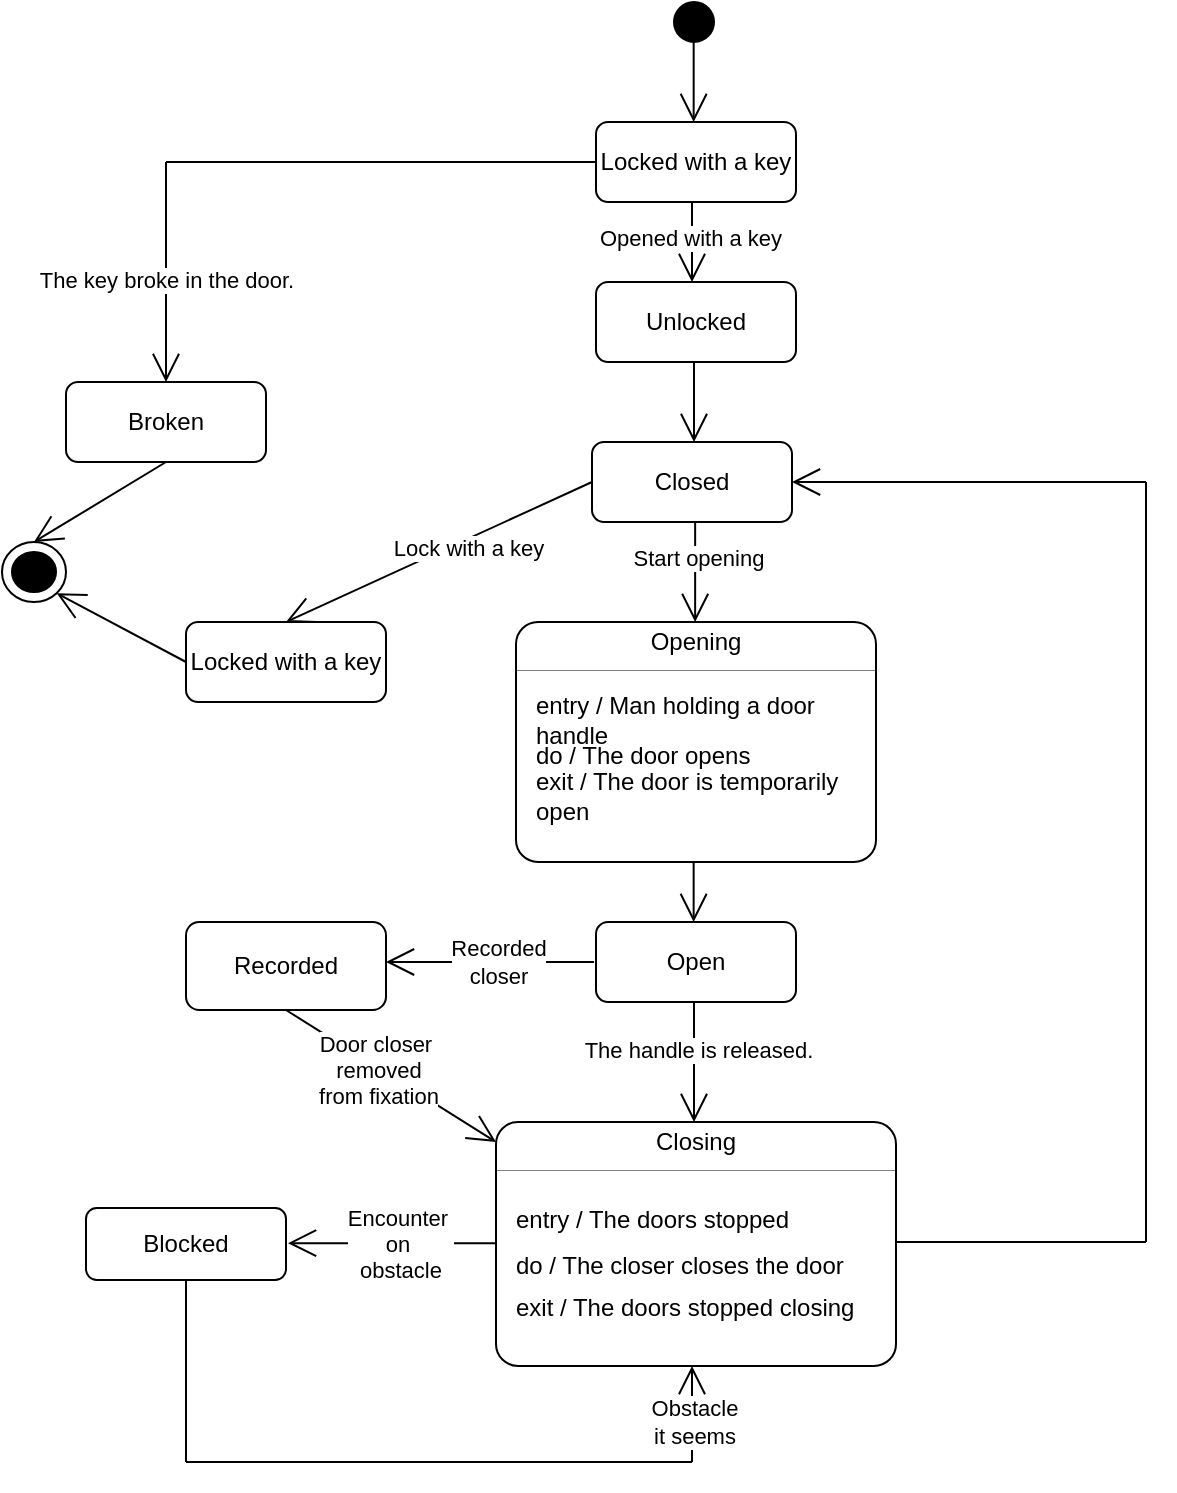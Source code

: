 <mxfile version="28.2.5">
  <diagram name="Сторінка-1" id="bx60tYAHy64Ed4oxovdY">
    <mxGraphModel dx="513" dy="258" grid="1" gridSize="10" guides="1" tooltips="1" connect="1" arrows="1" fold="1" page="1" pageScale="1" pageWidth="827" pageHeight="1169" math="0" shadow="0">
      <root>
        <mxCell id="0" />
        <mxCell id="1" parent="0" />
        <mxCell id="U0YyA8Tr9wRG4on1PI0v-3" value="&lt;font style=&quot;vertical-align: inherit;&quot; dir=&quot;auto&quot;&gt;&lt;font style=&quot;vertical-align: inherit;&quot; dir=&quot;auto&quot;&gt;&lt;font style=&quot;vertical-align: inherit;&quot; dir=&quot;auto&quot;&gt;&lt;font style=&quot;vertical-align: inherit;&quot; dir=&quot;auto&quot;&gt;Locked with a key&lt;/font&gt;&lt;/font&gt;&lt;/font&gt;&lt;/font&gt;" style="shape=rect;rounded=1;html=1;whiteSpace=wrap;align=center;" parent="1" vertex="1">
          <mxGeometry x="365" y="110" width="100" height="40" as="geometry" />
        </mxCell>
        <mxCell id="U0YyA8Tr9wRG4on1PI0v-5" value="&lt;font style=&quot;vertical-align: inherit;&quot; dir=&quot;auto&quot;&gt;&lt;font style=&quot;vertical-align: inherit;&quot; dir=&quot;auto&quot;&gt;Unlocked&lt;/font&gt;&lt;/font&gt;" style="shape=rect;rounded=1;html=1;whiteSpace=wrap;align=center;" parent="1" vertex="1">
          <mxGeometry x="365" y="190" width="100" height="40" as="geometry" />
        </mxCell>
        <mxCell id="U0YyA8Tr9wRG4on1PI0v-6" value="Open" style="shape=rect;rounded=1;html=1;whiteSpace=wrap;align=center;" parent="1" vertex="1">
          <mxGeometry x="365" y="510" width="100" height="40" as="geometry" />
        </mxCell>
        <mxCell id="U0YyA8Tr9wRG4on1PI0v-7" value="&lt;font style=&quot;vertical-align: inherit;&quot; dir=&quot;auto&quot;&gt;&lt;font style=&quot;vertical-align: inherit;&quot; dir=&quot;auto&quot;&gt;&lt;font style=&quot;vertical-align: inherit;&quot; dir=&quot;auto&quot;&gt;&lt;font style=&quot;vertical-align: inherit;&quot; dir=&quot;auto&quot;&gt;Recorded&lt;/font&gt;&lt;/font&gt;&lt;/font&gt;&lt;/font&gt;" style="shape=rect;rounded=1;html=1;whiteSpace=wrap;align=center;" parent="1" vertex="1">
          <mxGeometry x="160" y="510" width="100" height="44" as="geometry" />
        </mxCell>
        <mxCell id="U0YyA8Tr9wRG4on1PI0v-8" value="Blocked" style="shape=rect;rounded=1;html=1;whiteSpace=wrap;align=center;" parent="1" vertex="1">
          <mxGeometry x="110" y="653" width="100" height="36" as="geometry" />
        </mxCell>
        <mxCell id="U0YyA8Tr9wRG4on1PI0v-9" value="Broken" style="shape=rect;rounded=1;html=1;whiteSpace=wrap;align=center;" parent="1" vertex="1">
          <mxGeometry x="100" y="240" width="100" height="40" as="geometry" />
        </mxCell>
        <mxCell id="U0YyA8Tr9wRG4on1PI0v-29" value="" style="shape=ellipse;html=1;fillColor=strokeColor;verticalLabelPosition=bottom;labelBackgroundColor=#ffffff;verticalAlign=top;" parent="1" vertex="1">
          <mxGeometry x="404" y="50" width="20" height="20" as="geometry" />
        </mxCell>
        <mxCell id="U0YyA8Tr9wRG4on1PI0v-31" value="" style="shape=mxgraph.sysml.actFinal;html=1;verticalLabelPosition=bottom;labelBackgroundColor=#ffffff;verticalAlign=top;" parent="1" vertex="1">
          <mxGeometry x="68" y="320" width="32" height="30" as="geometry" />
        </mxCell>
        <mxCell id="U0YyA8Tr9wRG4on1PI0v-52" value="" style="fontStyle=1;align=center;verticalAlign=middle;childLayout=stackLayout;horizontal=1;horizontalStack=0;resizeParent=1;resizeParentMax=0;resizeLast=0;marginBottom=0;rounded=1;absoluteArcSize=1;arcSize=22;" parent="1" vertex="1">
          <mxGeometry x="315" y="610" width="200" height="122" as="geometry" />
        </mxCell>
        <mxCell id="U0YyA8Tr9wRG4on1PI0v-53" value="&lt;font style=&quot;vertical-align: inherit;&quot; dir=&quot;auto&quot;&gt;&lt;font style=&quot;vertical-align: inherit;&quot; dir=&quot;auto&quot;&gt;Closing&lt;/font&gt;&lt;/font&gt;" style="html=1;align=center;spacing=0;verticalAlign=middle;strokeColor=none;fillColor=none;whiteSpace=wrap;" parent="U0YyA8Tr9wRG4on1PI0v-52" vertex="1">
          <mxGeometry width="200" height="20" as="geometry" />
        </mxCell>
        <mxCell id="U0YyA8Tr9wRG4on1PI0v-54" value="" style="line;strokeWidth=0.25;fillColor=none;align=left;verticalAlign=middle;spacingTop=-1;spacingLeft=3;spacingRight=3;rotatable=0;labelPosition=right;points=[];portConstraint=eastwest;" parent="U0YyA8Tr9wRG4on1PI0v-52" vertex="1">
          <mxGeometry y="20" width="200" height="8" as="geometry" />
        </mxCell>
        <mxCell id="U0YyA8Tr9wRG4on1PI0v-55" value="" style="html=1;align=left;spacing=0;spacingLeft=10;verticalAlign=middle;strokeColor=none;fillColor=none;whiteSpace=wrap;" parent="U0YyA8Tr9wRG4on1PI0v-52" vertex="1">
          <mxGeometry y="28" width="200" height="10" as="geometry" />
        </mxCell>
        <mxCell id="U0YyA8Tr9wRG4on1PI0v-56" value="entry / The doors stopped" style="html=1;align=left;spacing=0;spacingLeft=10;verticalAlign=middle;strokeColor=none;fillColor=none;whiteSpace=wrap;" parent="U0YyA8Tr9wRG4on1PI0v-52" vertex="1">
          <mxGeometry y="38" width="200" height="22" as="geometry" />
        </mxCell>
        <mxCell id="U0YyA8Tr9wRG4on1PI0v-57" value="do / The closer closes the door" style="html=1;align=left;spacing=0;spacingLeft=10;verticalAlign=middle;strokeColor=none;fillColor=none;whiteSpace=wrap;" parent="U0YyA8Tr9wRG4on1PI0v-52" vertex="1">
          <mxGeometry y="60" width="200" height="24" as="geometry" />
        </mxCell>
        <mxCell id="U0YyA8Tr9wRG4on1PI0v-58" value="exit / The doors stopped closing" style="html=1;align=left;spacingLeft=10;spacing=0;verticalAlign=middle;strokeColor=none;fillColor=none;whiteSpace=wrap;" parent="U0YyA8Tr9wRG4on1PI0v-52" vertex="1">
          <mxGeometry y="84" width="200" height="18" as="geometry" />
        </mxCell>
        <mxCell id="U0YyA8Tr9wRG4on1PI0v-59" value="" style="html=1;align=left;spacing=0;spacingLeft=10;verticalAlign=middle;strokeColor=none;fillColor=none;whiteSpace=wrap;" parent="U0YyA8Tr9wRG4on1PI0v-52" vertex="1">
          <mxGeometry y="102" width="200" height="20" as="geometry" />
        </mxCell>
        <mxCell id="U0YyA8Tr9wRG4on1PI0v-62" value="" style="strokeColor=inherit;fillColor=inherit;gradientColor=inherit;edgeStyle=none;html=1;endArrow=open;endSize=12;rounded=0;" parent="1" edge="1">
          <mxGeometry relative="1" as="geometry">
            <mxPoint x="413.83" y="70" as="sourcePoint" />
            <mxPoint x="413.83" y="110" as="targetPoint" />
          </mxGeometry>
        </mxCell>
        <mxCell id="U0YyA8Tr9wRG4on1PI0v-63" value="" style="strokeColor=inherit;fillColor=inherit;gradientColor=inherit;edgeStyle=none;html=1;endArrow=open;endSize=12;rounded=0;" parent="1" edge="1">
          <mxGeometry relative="1" as="geometry">
            <mxPoint x="413" y="150" as="sourcePoint" />
            <mxPoint x="413" y="190" as="targetPoint" />
          </mxGeometry>
        </mxCell>
        <mxCell id="Rb9oeNwLeeAGWuhx7l8v-1" value="Opened with a key" style="edgeLabel;html=1;align=center;verticalAlign=middle;resizable=0;points=[];" parent="U0YyA8Tr9wRG4on1PI0v-63" vertex="1" connectable="0">
          <mxGeometry x="-0.102" y="-1" relative="1" as="geometry">
            <mxPoint as="offset" />
          </mxGeometry>
        </mxCell>
        <mxCell id="U0YyA8Tr9wRG4on1PI0v-64" value="" style="strokeColor=inherit;fillColor=inherit;gradientColor=inherit;edgeStyle=none;html=1;endArrow=open;endSize=12;rounded=0;" parent="1" edge="1">
          <mxGeometry relative="1" as="geometry">
            <mxPoint x="414" y="230" as="sourcePoint" />
            <mxPoint x="414" y="270" as="targetPoint" />
          </mxGeometry>
        </mxCell>
        <mxCell id="U0YyA8Tr9wRG4on1PI0v-65" value="" style="strokeColor=inherit;fillColor=inherit;gradientColor=inherit;edgeStyle=none;html=1;endArrow=open;endSize=12;rounded=0;" parent="1" edge="1">
          <mxGeometry relative="1" as="geometry">
            <mxPoint x="414" y="550" as="sourcePoint" />
            <mxPoint x="414" y="610" as="targetPoint" />
          </mxGeometry>
        </mxCell>
        <mxCell id="U0YyA8Tr9wRG4on1PI0v-66" value="&lt;font style=&quot;vertical-align: inherit;&quot; dir=&quot;auto&quot;&gt;&lt;font style=&quot;vertical-align: inherit;&quot; dir=&quot;auto&quot;&gt;The handle is released.&lt;/font&gt;&lt;/font&gt;" style="edgeLabel;html=1;align=center;verticalAlign=middle;resizable=0;points=[];" parent="U0YyA8Tr9wRG4on1PI0v-65" vertex="1" connectable="0">
          <mxGeometry x="-0.408" y="1" relative="1" as="geometry">
            <mxPoint x="1" y="6" as="offset" />
          </mxGeometry>
        </mxCell>
        <mxCell id="U0YyA8Tr9wRG4on1PI0v-67" value="" style="endArrow=none;html=1;rounded=0;exitX=1;exitY=0;exitDx=0;exitDy=0;" parent="1" source="U0YyA8Tr9wRG4on1PI0v-57" edge="1">
          <mxGeometry width="50" height="50" relative="1" as="geometry">
            <mxPoint x="610" y="640" as="sourcePoint" />
            <mxPoint x="640" y="670" as="targetPoint" />
          </mxGeometry>
        </mxCell>
        <mxCell id="U0YyA8Tr9wRG4on1PI0v-68" value="" style="endArrow=none;html=1;rounded=0;" parent="1" edge="1">
          <mxGeometry width="50" height="50" relative="1" as="geometry">
            <mxPoint x="640" y="290" as="sourcePoint" />
            <mxPoint x="640" y="670" as="targetPoint" />
          </mxGeometry>
        </mxCell>
        <mxCell id="U0YyA8Tr9wRG4on1PI0v-69" value="" style="strokeColor=inherit;fillColor=inherit;gradientColor=inherit;edgeStyle=none;html=1;endArrow=open;endSize=12;rounded=0;entryX=1;entryY=0.5;entryDx=0;entryDy=0;" parent="1" target="U0YyA8Tr9wRG4on1PI0v-87" edge="1">
          <mxGeometry relative="1" as="geometry">
            <mxPoint x="640" y="290" as="sourcePoint" />
            <mxPoint x="540" y="380" as="targetPoint" />
          </mxGeometry>
        </mxCell>
        <mxCell id="U0YyA8Tr9wRG4on1PI0v-71" value="" style="strokeColor=inherit;fillColor=inherit;gradientColor=inherit;edgeStyle=none;html=1;endArrow=open;endSize=12;rounded=0;" parent="1" edge="1">
          <mxGeometry relative="1" as="geometry">
            <mxPoint x="413.82" y="460" as="sourcePoint" />
            <mxPoint x="413.82" y="510" as="targetPoint" />
          </mxGeometry>
        </mxCell>
        <mxCell id="U0YyA8Tr9wRG4on1PI0v-73" value="" style="endArrow=none;html=1;rounded=0;" parent="1" edge="1">
          <mxGeometry width="50" height="50" relative="1" as="geometry">
            <mxPoint x="150" y="130" as="sourcePoint" />
            <mxPoint x="365" y="130" as="targetPoint" />
          </mxGeometry>
        </mxCell>
        <mxCell id="U0YyA8Tr9wRG4on1PI0v-74" value="" style="strokeColor=inherit;fillColor=inherit;gradientColor=inherit;edgeStyle=none;html=1;endArrow=open;endSize=12;rounded=0;" parent="1" target="U0YyA8Tr9wRG4on1PI0v-9" edge="1">
          <mxGeometry relative="1" as="geometry">
            <mxPoint x="150" y="130" as="sourcePoint" />
            <mxPoint x="150" y="350" as="targetPoint" />
          </mxGeometry>
        </mxCell>
        <mxCell id="U0YyA8Tr9wRG4on1PI0v-75" value="The key broke in the door." style="edgeLabel;html=1;align=center;verticalAlign=middle;resizable=0;points=[];" parent="U0YyA8Tr9wRG4on1PI0v-74" vertex="1" connectable="0">
          <mxGeometry x="-0.426" relative="1" as="geometry">
            <mxPoint y="27" as="offset" />
          </mxGeometry>
        </mxCell>
        <mxCell id="U0YyA8Tr9wRG4on1PI0v-77" value="" style="strokeColor=inherit;fillColor=inherit;gradientColor=inherit;edgeStyle=none;html=1;endArrow=open;endSize=12;rounded=0;" parent="1" edge="1">
          <mxGeometry relative="1" as="geometry">
            <mxPoint x="364" y="530" as="sourcePoint" />
            <mxPoint x="260" y="530" as="targetPoint" />
          </mxGeometry>
        </mxCell>
        <mxCell id="U0YyA8Tr9wRG4on1PI0v-78" value="&lt;font style=&quot;vertical-align: inherit;&quot; dir=&quot;auto&quot;&gt;&lt;font style=&quot;vertical-align: inherit;&quot; dir=&quot;auto&quot;&gt;&lt;font style=&quot;vertical-align: inherit;&quot; dir=&quot;auto&quot;&gt;Recorded&lt;/font&gt;&lt;/font&gt;&lt;/font&gt;&lt;div&gt;&lt;font style=&quot;vertical-align: inherit;&quot; dir=&quot;auto&quot;&gt;closer&lt;/font&gt;&lt;/div&gt;" style="edgeLabel;html=1;align=center;verticalAlign=middle;resizable=0;points=[];" parent="U0YyA8Tr9wRG4on1PI0v-77" vertex="1" connectable="0">
          <mxGeometry x="0.161" y="-1" relative="1" as="geometry">
            <mxPoint x="12" y="1" as="offset" />
          </mxGeometry>
        </mxCell>
        <mxCell id="U0YyA8Tr9wRG4on1PI0v-79" value="" style="strokeColor=inherit;fillColor=inherit;gradientColor=inherit;edgeStyle=none;html=1;endArrow=open;endSize=12;rounded=0;" parent="1" edge="1">
          <mxGeometry relative="1" as="geometry">
            <mxPoint x="315" y="670.58" as="sourcePoint" />
            <mxPoint x="211" y="670.58" as="targetPoint" />
          </mxGeometry>
        </mxCell>
        <mxCell id="U0YyA8Tr9wRG4on1PI0v-80" value="&lt;font style=&quot;vertical-align: inherit;&quot; dir=&quot;auto&quot;&gt;Encounter&amp;nbsp;&lt;/font&gt;&lt;div&gt;&lt;font style=&quot;vertical-align: inherit;&quot; dir=&quot;auto&quot;&gt;on&amp;nbsp;&lt;/font&gt;&lt;/div&gt;&lt;div&gt;&lt;font style=&quot;vertical-align: inherit;&quot; dir=&quot;auto&quot;&gt;obstacle&lt;/font&gt;&lt;/div&gt;" style="edgeLabel;html=1;align=center;verticalAlign=middle;resizable=0;points=[];" parent="U0YyA8Tr9wRG4on1PI0v-79" vertex="1" connectable="0">
          <mxGeometry x="0.161" y="-1" relative="1" as="geometry">
            <mxPoint x="12" y="1" as="offset" />
          </mxGeometry>
        </mxCell>
        <mxCell id="U0YyA8Tr9wRG4on1PI0v-81" value="" style="endArrow=none;html=1;rounded=0;" parent="1" edge="1">
          <mxGeometry width="50" height="50" relative="1" as="geometry">
            <mxPoint x="160" y="780" as="sourcePoint" />
            <mxPoint x="160" y="689" as="targetPoint" />
          </mxGeometry>
        </mxCell>
        <mxCell id="U0YyA8Tr9wRG4on1PI0v-82" value="" style="endArrow=none;html=1;rounded=0;" parent="1" edge="1">
          <mxGeometry width="50" height="50" relative="1" as="geometry">
            <mxPoint x="160" y="780" as="sourcePoint" />
            <mxPoint x="413" y="780" as="targetPoint" />
          </mxGeometry>
        </mxCell>
        <mxCell id="U0YyA8Tr9wRG4on1PI0v-83" value="" style="strokeColor=inherit;fillColor=inherit;gradientColor=inherit;edgeStyle=none;html=1;endArrow=open;endSize=12;rounded=0;entryX=0.5;entryY=1;entryDx=0;entryDy=0;" parent="1" edge="1">
          <mxGeometry relative="1" as="geometry">
            <mxPoint x="413" y="780" as="sourcePoint" />
            <mxPoint x="413" y="732" as="targetPoint" />
          </mxGeometry>
        </mxCell>
        <mxCell id="U0YyA8Tr9wRG4on1PI0v-84" value="&lt;font style=&quot;vertical-align: inherit;&quot; dir=&quot;auto&quot;&gt;Obstacle&lt;/font&gt;&lt;div&gt;&lt;font style=&quot;vertical-align: inherit;&quot; dir=&quot;auto&quot;&gt;it seems&lt;/font&gt;&lt;/div&gt;" style="edgeLabel;html=1;align=center;verticalAlign=middle;resizable=0;points=[];" parent="U0YyA8Tr9wRG4on1PI0v-83" vertex="1" connectable="0">
          <mxGeometry x="0.161" y="-1" relative="1" as="geometry">
            <mxPoint y="8" as="offset" />
          </mxGeometry>
        </mxCell>
        <mxCell id="U0YyA8Tr9wRG4on1PI0v-85" value="" style="strokeColor=inherit;fillColor=inherit;gradientColor=inherit;edgeStyle=none;html=1;endArrow=open;endSize=12;rounded=0;entryX=0;entryY=0.5;entryDx=0;entryDy=0;exitX=0.5;exitY=1;exitDx=0;exitDy=0;" parent="1" source="U0YyA8Tr9wRG4on1PI0v-7" target="U0YyA8Tr9wRG4on1PI0v-53" edge="1">
          <mxGeometry relative="1" as="geometry">
            <mxPoint x="230" y="560" as="sourcePoint" />
            <mxPoint x="230" y="610" as="targetPoint" />
          </mxGeometry>
        </mxCell>
        <mxCell id="U0YyA8Tr9wRG4on1PI0v-86" value="&lt;font style=&quot;vertical-align: inherit;&quot; dir=&quot;auto&quot;&gt;Door closer&amp;nbsp;&lt;/font&gt;&lt;div&gt;&lt;font style=&quot;vertical-align: inherit;&quot; dir=&quot;auto&quot;&gt;removed&lt;/font&gt;&lt;/div&gt;&lt;div&gt;&lt;font style=&quot;vertical-align: inherit;&quot; dir=&quot;auto&quot;&gt;from fixation&lt;/font&gt;&lt;/div&gt;" style="edgeLabel;html=1;align=center;verticalAlign=middle;resizable=0;points=[];" parent="U0YyA8Tr9wRG4on1PI0v-85" vertex="1" connectable="0">
          <mxGeometry x="-0.122" y="-1" relative="1" as="geometry">
            <mxPoint as="offset" />
          </mxGeometry>
        </mxCell>
        <mxCell id="U0YyA8Tr9wRG4on1PI0v-87" value="&lt;font style=&quot;vertical-align: inherit;&quot; dir=&quot;auto&quot;&gt;&lt;font style=&quot;vertical-align: inherit;&quot; dir=&quot;auto&quot;&gt;&lt;font style=&quot;vertical-align: inherit;&quot; dir=&quot;auto&quot;&gt;&lt;font style=&quot;vertical-align: inherit;&quot; dir=&quot;auto&quot;&gt;Closed&lt;/font&gt;&lt;/font&gt;&lt;/font&gt;&lt;/font&gt;" style="strokeColor=inherit;fillColor=inherit;gradientColor=inherit;shape=rect;html=1;rounded=1;whiteSpace=wrap;align=center;" parent="1" vertex="1">
          <mxGeometry x="363" y="270" width="100" height="40" as="geometry" />
        </mxCell>
        <mxCell id="U0YyA8Tr9wRG4on1PI0v-88" value="" style="fontStyle=1;align=center;verticalAlign=middle;childLayout=stackLayout;horizontal=1;horizontalStack=0;resizeParent=1;resizeParentMax=0;resizeLast=0;marginBottom=0;rounded=1;absoluteArcSize=1;arcSize=22;" parent="1" vertex="1">
          <mxGeometry x="325" y="360" width="180" height="120" as="geometry" />
        </mxCell>
        <mxCell id="U0YyA8Tr9wRG4on1PI0v-89" value="Opening" style="html=1;align=center;spacing=0;verticalAlign=middle;strokeColor=none;fillColor=none;whiteSpace=wrap;" parent="U0YyA8Tr9wRG4on1PI0v-88" vertex="1">
          <mxGeometry width="180" height="20" as="geometry" />
        </mxCell>
        <mxCell id="U0YyA8Tr9wRG4on1PI0v-90" value="" style="line;strokeWidth=0.25;fillColor=none;align=left;verticalAlign=middle;spacingTop=-1;spacingLeft=3;spacingRight=3;rotatable=0;labelPosition=right;points=[];portConstraint=eastwest;" parent="U0YyA8Tr9wRG4on1PI0v-88" vertex="1">
          <mxGeometry y="20" width="180" height="8" as="geometry" />
        </mxCell>
        <mxCell id="U0YyA8Tr9wRG4on1PI0v-91" value="" style="html=1;align=left;spacing=0;spacingLeft=10;verticalAlign=middle;strokeColor=none;fillColor=none;whiteSpace=wrap;" parent="U0YyA8Tr9wRG4on1PI0v-88" vertex="1">
          <mxGeometry y="28" width="180" height="10" as="geometry" />
        </mxCell>
        <mxCell id="U0YyA8Tr9wRG4on1PI0v-92" value="entry / Man holding a door handle" style="html=1;align=left;spacing=0;spacingLeft=10;verticalAlign=middle;strokeColor=none;fillColor=none;whiteSpace=wrap;" parent="U0YyA8Tr9wRG4on1PI0v-88" vertex="1">
          <mxGeometry y="38" width="180" height="22" as="geometry" />
        </mxCell>
        <mxCell id="U0YyA8Tr9wRG4on1PI0v-93" value="do / The door opens" style="html=1;align=left;spacing=0;spacingLeft=10;verticalAlign=middle;strokeColor=none;fillColor=none;whiteSpace=wrap;" parent="U0YyA8Tr9wRG4on1PI0v-88" vertex="1">
          <mxGeometry y="60" width="180" height="14" as="geometry" />
        </mxCell>
        <mxCell id="U0YyA8Tr9wRG4on1PI0v-94" value="exit / The door is temporarily open" style="html=1;align=left;spacingLeft=10;spacing=0;verticalAlign=middle;strokeColor=none;fillColor=none;whiteSpace=wrap;" parent="U0YyA8Tr9wRG4on1PI0v-88" vertex="1">
          <mxGeometry y="74" width="180" height="26" as="geometry" />
        </mxCell>
        <mxCell id="U0YyA8Tr9wRG4on1PI0v-95" value="" style="html=1;align=left;spacing=0;spacingLeft=10;verticalAlign=middle;strokeColor=none;fillColor=none;whiteSpace=wrap;" parent="U0YyA8Tr9wRG4on1PI0v-88" vertex="1">
          <mxGeometry y="100" width="180" height="20" as="geometry" />
        </mxCell>
        <mxCell id="U0YyA8Tr9wRG4on1PI0v-96" value="" style="strokeColor=inherit;fillColor=inherit;gradientColor=inherit;edgeStyle=none;html=1;endArrow=open;endSize=12;rounded=0;" parent="1" edge="1">
          <mxGeometry relative="1" as="geometry">
            <mxPoint x="414.57" y="310" as="sourcePoint" />
            <mxPoint x="414.57" y="360" as="targetPoint" />
          </mxGeometry>
        </mxCell>
        <mxCell id="Rb9oeNwLeeAGWuhx7l8v-2" value="&lt;font style=&quot;vertical-align: inherit;&quot; dir=&quot;auto&quot;&gt;&lt;font style=&quot;vertical-align: inherit;&quot; dir=&quot;auto&quot;&gt;Start opening&lt;/font&gt;&lt;/font&gt;" style="edgeLabel;html=1;align=center;verticalAlign=middle;resizable=0;points=[];" parent="U0YyA8Tr9wRG4on1PI0v-96" vertex="1" connectable="0">
          <mxGeometry x="-0.301" y="1" relative="1" as="geometry">
            <mxPoint as="offset" />
          </mxGeometry>
        </mxCell>
        <mxCell id="U0YyA8Tr9wRG4on1PI0v-98" value="&lt;font style=&quot;vertical-align: inherit;&quot; dir=&quot;auto&quot;&gt;&lt;font style=&quot;vertical-align: inherit;&quot; dir=&quot;auto&quot;&gt;&lt;font style=&quot;vertical-align: inherit;&quot; dir=&quot;auto&quot;&gt;&lt;font style=&quot;vertical-align: inherit;&quot; dir=&quot;auto&quot;&gt;&lt;font style=&quot;vertical-align: inherit;&quot; dir=&quot;auto&quot;&gt;&lt;font style=&quot;vertical-align: inherit;&quot; dir=&quot;auto&quot;&gt;Locked with a key&lt;/font&gt;&lt;/font&gt;&lt;/font&gt;&lt;/font&gt;&lt;/font&gt;&lt;/font&gt;" style="shape=rect;rounded=1;html=1;whiteSpace=wrap;align=center;" parent="1" vertex="1">
          <mxGeometry x="160" y="360" width="100" height="40" as="geometry" />
        </mxCell>
        <mxCell id="U0YyA8Tr9wRG4on1PI0v-99" value="" style="strokeColor=inherit;fillColor=inherit;gradientColor=inherit;edgeStyle=none;html=1;endArrow=open;endSize=12;rounded=0;exitX=0;exitY=0.5;exitDx=0;exitDy=0;entryX=0.5;entryY=0;entryDx=0;entryDy=0;" parent="1" source="U0YyA8Tr9wRG4on1PI0v-87" target="U0YyA8Tr9wRG4on1PI0v-98" edge="1">
          <mxGeometry relative="1" as="geometry">
            <mxPoint x="270" y="310" as="sourcePoint" />
            <mxPoint x="270" y="360" as="targetPoint" />
          </mxGeometry>
        </mxCell>
        <mxCell id="Rb9oeNwLeeAGWuhx7l8v-3" value="&lt;font style=&quot;vertical-align: inherit;&quot; dir=&quot;auto&quot;&gt;&lt;font style=&quot;vertical-align: inherit;&quot; dir=&quot;auto&quot;&gt;Lock with a key&lt;/font&gt;&lt;/font&gt;" style="edgeLabel;html=1;align=center;verticalAlign=middle;resizable=0;points=[];" parent="U0YyA8Tr9wRG4on1PI0v-99" vertex="1" connectable="0">
          <mxGeometry x="-0.17" y="3" relative="1" as="geometry">
            <mxPoint y="1" as="offset" />
          </mxGeometry>
        </mxCell>
        <mxCell id="U0YyA8Tr9wRG4on1PI0v-100" value="" style="strokeColor=inherit;fillColor=inherit;gradientColor=inherit;edgeStyle=none;html=1;endArrow=open;endSize=12;rounded=0;exitX=0;exitY=0.5;exitDx=0;exitDy=0;entryX=0.855;entryY=0.855;entryDx=0;entryDy=0;entryPerimeter=0;" parent="1" source="U0YyA8Tr9wRG4on1PI0v-98" target="U0YyA8Tr9wRG4on1PI0v-31" edge="1">
          <mxGeometry relative="1" as="geometry">
            <mxPoint x="413" y="420" as="sourcePoint" />
            <mxPoint x="260" y="490" as="targetPoint" />
          </mxGeometry>
        </mxCell>
        <mxCell id="U0YyA8Tr9wRG4on1PI0v-101" value="" style="strokeColor=inherit;fillColor=inherit;gradientColor=inherit;edgeStyle=none;html=1;endArrow=open;endSize=12;rounded=0;exitX=0.5;exitY=1;exitDx=0;exitDy=0;entryX=0.5;entryY=0;entryDx=0;entryDy=0;entryPerimeter=0;" parent="1" source="U0YyA8Tr9wRG4on1PI0v-9" target="U0YyA8Tr9wRG4on1PI0v-31" edge="1">
          <mxGeometry relative="1" as="geometry">
            <mxPoint x="343" y="430" as="sourcePoint" />
            <mxPoint x="190" y="500" as="targetPoint" />
          </mxGeometry>
        </mxCell>
      </root>
    </mxGraphModel>
  </diagram>
</mxfile>
